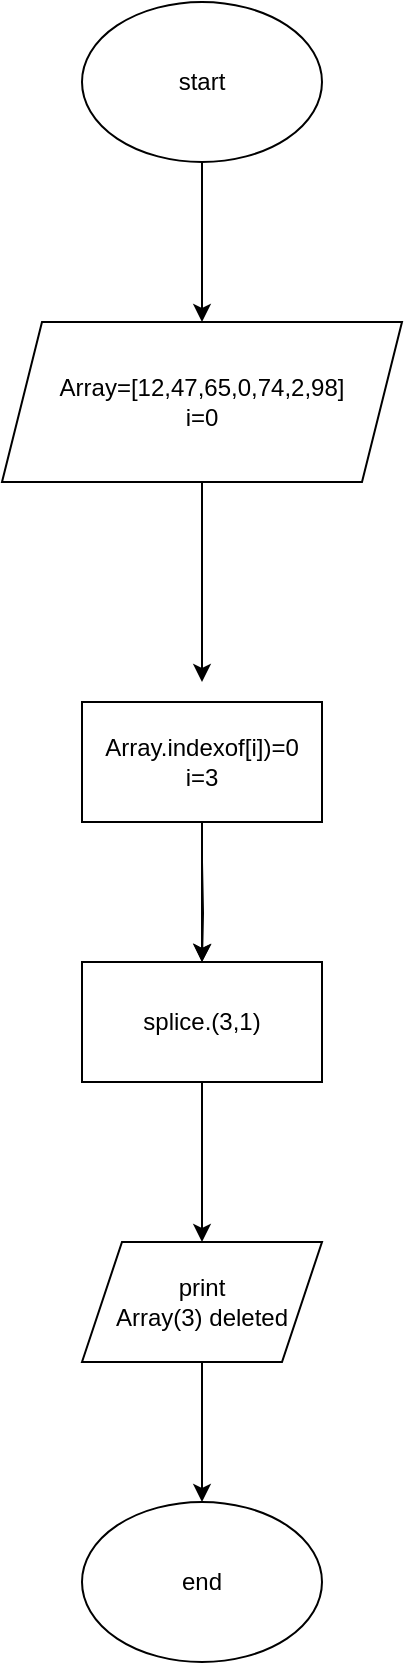 <mxfile version="14.7.1" type="github">
  <diagram id="8tR2ZjvFz_OePciquMIh" name="Page-1">
    <mxGraphModel dx="1102" dy="614" grid="1" gridSize="10" guides="1" tooltips="1" connect="1" arrows="1" fold="1" page="1" pageScale="1" pageWidth="850" pageHeight="1100" math="0" shadow="0">
      <root>
        <mxCell id="0" />
        <mxCell id="1" parent="0" />
        <mxCell id="pIFEROf9PmbTHQrlQfuR-3" style="edgeStyle=orthogonalEdgeStyle;rounded=0;orthogonalLoop=1;jettySize=auto;html=1;entryX=0.5;entryY=0;entryDx=0;entryDy=0;" edge="1" parent="1" source="pIFEROf9PmbTHQrlQfuR-1" target="pIFEROf9PmbTHQrlQfuR-2">
          <mxGeometry relative="1" as="geometry" />
        </mxCell>
        <mxCell id="pIFEROf9PmbTHQrlQfuR-1" value="start" style="ellipse;whiteSpace=wrap;html=1;" vertex="1" parent="1">
          <mxGeometry x="160" y="40" width="120" height="80" as="geometry" />
        </mxCell>
        <mxCell id="pIFEROf9PmbTHQrlQfuR-6" value="" style="edgeStyle=orthogonalEdgeStyle;rounded=0;orthogonalLoop=1;jettySize=auto;html=1;" edge="1" parent="1" source="pIFEROf9PmbTHQrlQfuR-2">
          <mxGeometry relative="1" as="geometry">
            <mxPoint x="220" y="380" as="targetPoint" />
          </mxGeometry>
        </mxCell>
        <mxCell id="pIFEROf9PmbTHQrlQfuR-2" value="Array=[12,47,65,0,74,2,98]&lt;br&gt;i=0" style="shape=parallelogram;perimeter=parallelogramPerimeter;whiteSpace=wrap;html=1;fixedSize=1;" vertex="1" parent="1">
          <mxGeometry x="120" y="200" width="200" height="80" as="geometry" />
        </mxCell>
        <mxCell id="pIFEROf9PmbTHQrlQfuR-13" style="edgeStyle=orthogonalEdgeStyle;rounded=0;orthogonalLoop=1;jettySize=auto;html=1;" edge="1" parent="1" source="pIFEROf9PmbTHQrlQfuR-9" target="pIFEROf9PmbTHQrlQfuR-12">
          <mxGeometry relative="1" as="geometry" />
        </mxCell>
        <mxCell id="pIFEROf9PmbTHQrlQfuR-9" value="print&lt;br&gt;Array(3) deleted" style="shape=parallelogram;perimeter=parallelogramPerimeter;whiteSpace=wrap;html=1;fixedSize=1;" vertex="1" parent="1">
          <mxGeometry x="160" y="660" width="120" height="60" as="geometry" />
        </mxCell>
        <mxCell id="pIFEROf9PmbTHQrlQfuR-11" style="edgeStyle=orthogonalEdgeStyle;rounded=0;orthogonalLoop=1;jettySize=auto;html=1;entryX=0.5;entryY=0;entryDx=0;entryDy=0;" edge="1" parent="1" source="pIFEROf9PmbTHQrlQfuR-10" target="pIFEROf9PmbTHQrlQfuR-9">
          <mxGeometry relative="1" as="geometry" />
        </mxCell>
        <mxCell id="pIFEROf9PmbTHQrlQfuR-10" value="&lt;span&gt;splice.(3,1)&lt;/span&gt;" style="rounded=0;whiteSpace=wrap;html=1;" vertex="1" parent="1">
          <mxGeometry x="160" y="520" width="120" height="60" as="geometry" />
        </mxCell>
        <mxCell id="pIFEROf9PmbTHQrlQfuR-12" value="end" style="ellipse;whiteSpace=wrap;html=1;" vertex="1" parent="1">
          <mxGeometry x="160" y="790" width="120" height="80" as="geometry" />
        </mxCell>
        <mxCell id="pIFEROf9PmbTHQrlQfuR-16" style="edgeStyle=orthogonalEdgeStyle;rounded=0;orthogonalLoop=1;jettySize=auto;html=1;exitX=0.5;exitY=1;exitDx=0;exitDy=0;entryX=0.5;entryY=0;entryDx=0;entryDy=0;" edge="1" parent="1" target="pIFEROf9PmbTHQrlQfuR-10">
          <mxGeometry relative="1" as="geometry">
            <mxPoint x="220" y="470" as="sourcePoint" />
          </mxGeometry>
        </mxCell>
        <mxCell id="pIFEROf9PmbTHQrlQfuR-19" value="" style="edgeStyle=orthogonalEdgeStyle;rounded=0;orthogonalLoop=1;jettySize=auto;html=1;" edge="1" parent="1" source="pIFEROf9PmbTHQrlQfuR-17" target="pIFEROf9PmbTHQrlQfuR-10">
          <mxGeometry relative="1" as="geometry" />
        </mxCell>
        <mxCell id="pIFEROf9PmbTHQrlQfuR-17" value="&lt;span&gt;Array.indexof[i])=0&lt;br&gt;i=3&lt;br&gt;&lt;/span&gt;" style="rounded=0;whiteSpace=wrap;html=1;" vertex="1" parent="1">
          <mxGeometry x="160" y="390" width="120" height="60" as="geometry" />
        </mxCell>
      </root>
    </mxGraphModel>
  </diagram>
</mxfile>
